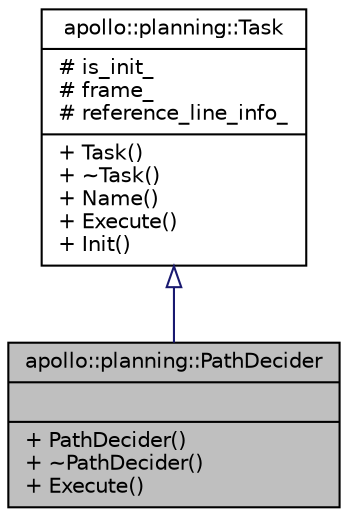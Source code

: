 digraph "apollo::planning::PathDecider"
{
  edge [fontname="Helvetica",fontsize="10",labelfontname="Helvetica",labelfontsize="10"];
  node [fontname="Helvetica",fontsize="10",shape=record];
  Node0 [label="{apollo::planning::PathDecider\n||+ PathDecider()\l+ ~PathDecider()\l+ Execute()\l}",height=0.2,width=0.4,color="black", fillcolor="grey75", style="filled", fontcolor="black"];
  Node1 -> Node0 [dir="back",color="midnightblue",fontsize="10",style="solid",arrowtail="onormal",fontname="Helvetica"];
  Node1 [label="{apollo::planning::Task\n|# is_init_\l# frame_\l# reference_line_info_\l|+ Task()\l+ ~Task()\l+ Name()\l+ Execute()\l+ Init()\l}",height=0.2,width=0.4,color="black", fillcolor="white", style="filled",URL="$classapollo_1_1planning_1_1Task.html"];
}
